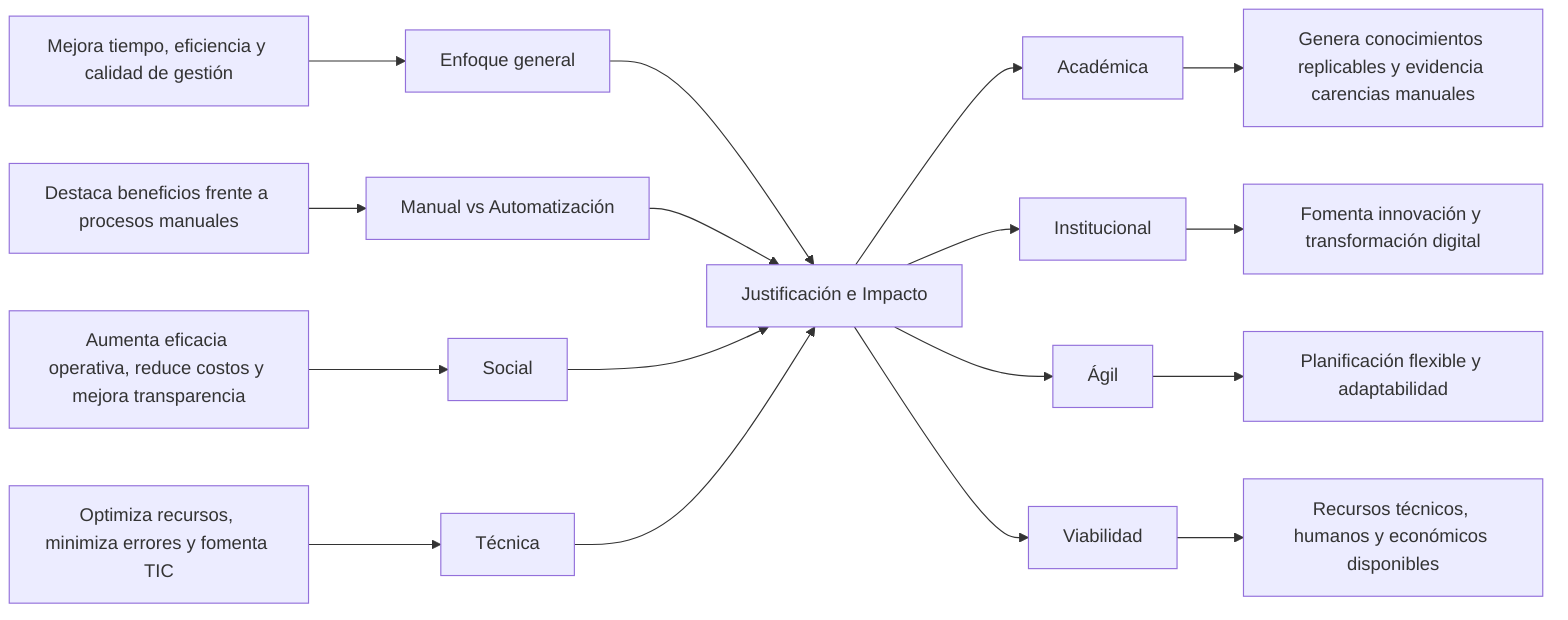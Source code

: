 flowchart LR
    direction TB
        G1[Enfoque general]
        G2[Mejora tiempo, eficiencia y calidad de gestión]
        C1[Manual vs Automatización]
        C2[Destaca beneficios frente a procesos manuales]
        S1[Social]
        S2[Aumenta eficacia operativa, reduce costos y mejora transparencia]
        T1[Técnica]
        T2[Optimiza recursos, minimiza errores y fomenta TIC]

    J1[Justificación e Impacto]

    direction TB
        A1[Académica]
        A2[Genera conocimientos replicables y evidencia carencias manuales]
        I1[Institucional]
        I2[Fomenta innovación y transformación digital]
        M1[Ágil]
        M2[Planificación flexible y adaptabilidad]
        V1[Viabilidad]
        V2[Recursos técnicos, humanos y económicos disponibles]

    %% Conexiones izquierda hacia centro
    G1 --> J1
    C1 --> J1
    S1 --> J1
    T1 --> J1

    G2 --> G1
    C2 --> C1
    S2 --> S1
    T2 --> T1

    %% Conexiones centro hacia derecha
    J1 --> A1
    J1 --> I1
    J1 --> M1
    J1 --> V1

    A1 --> A2
    I1 --> I2
    M1 --> M2
    V1 --> V2
      %% Estilo de los nodos